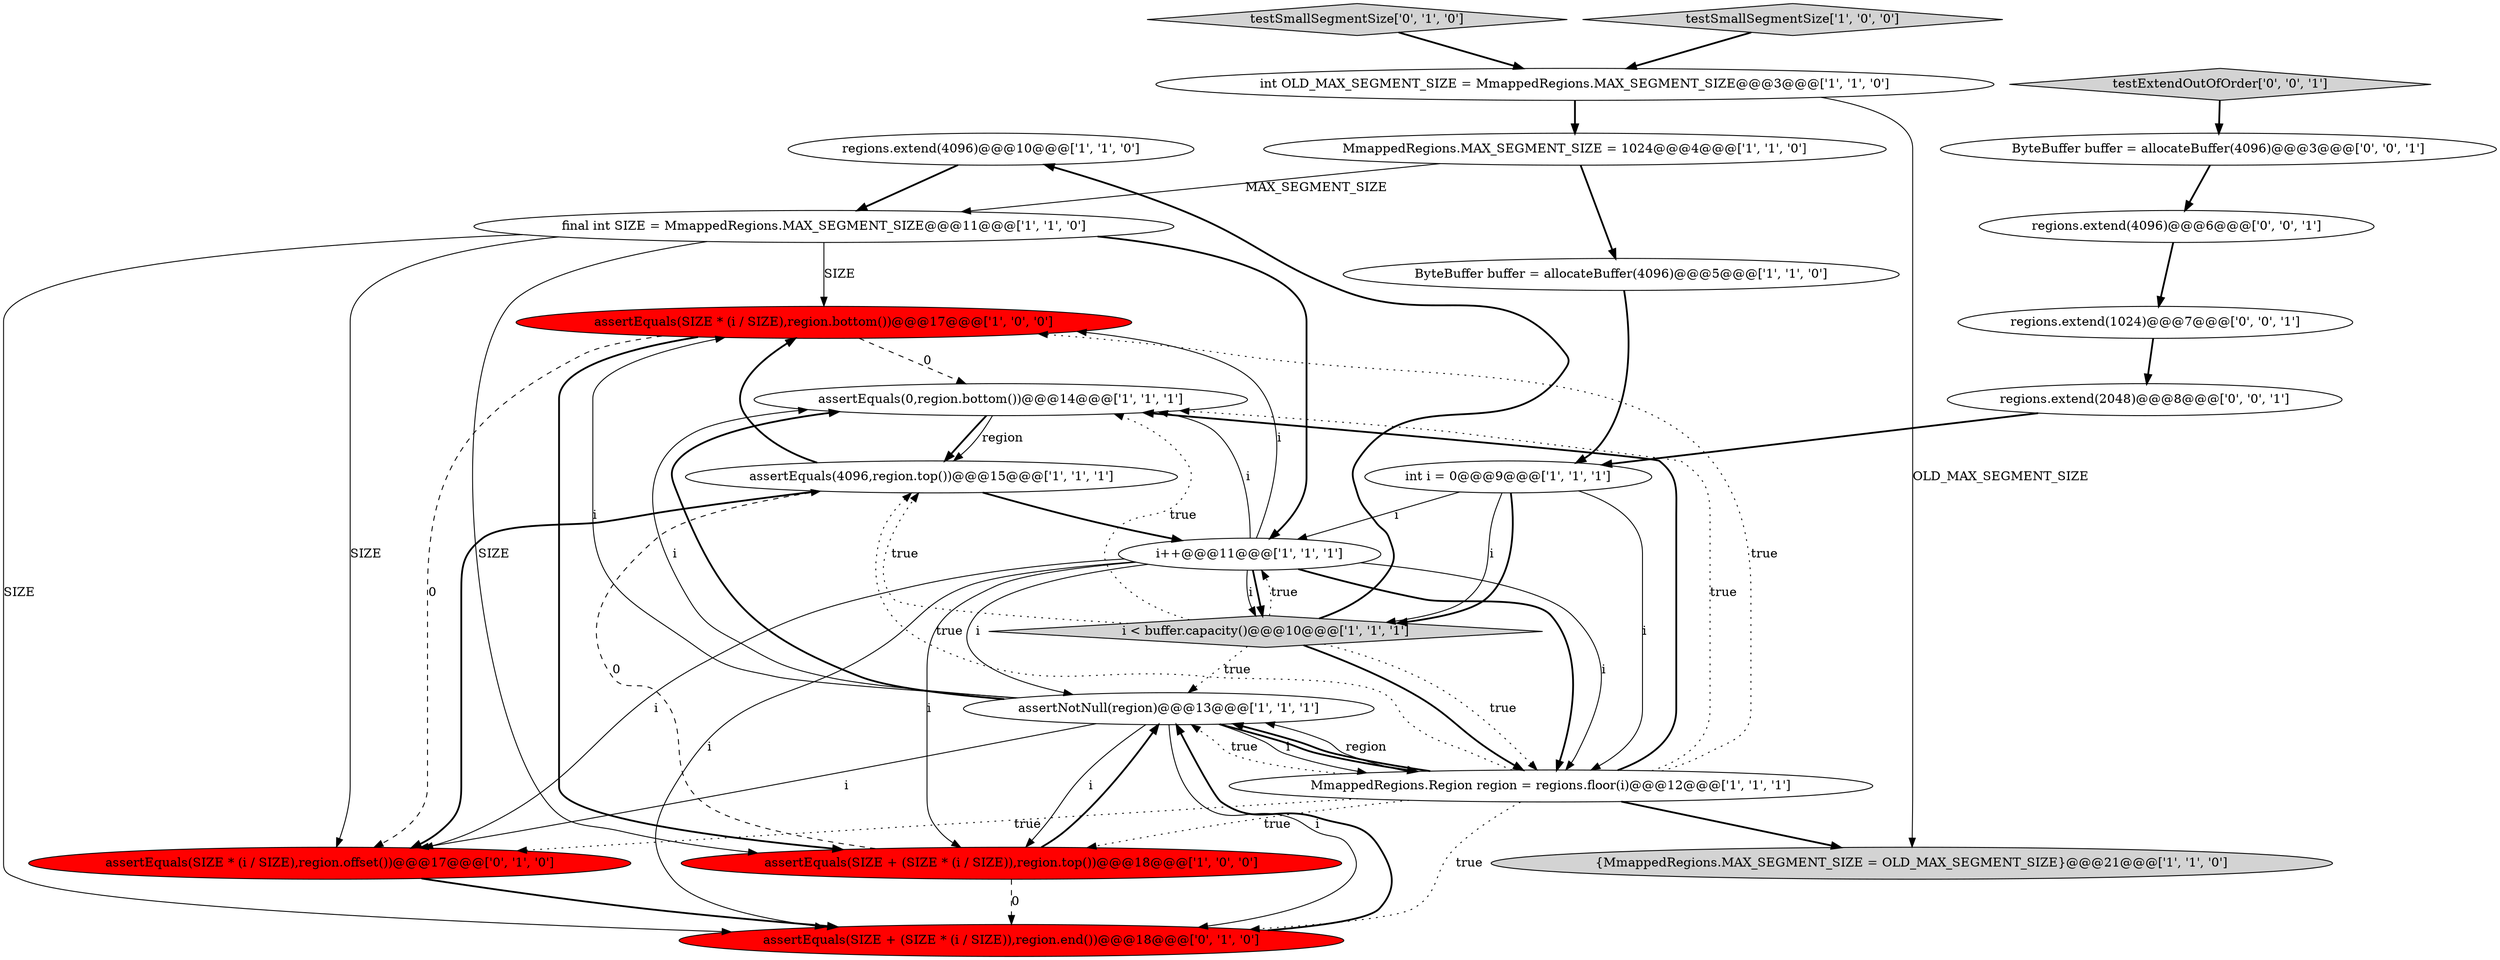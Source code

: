 digraph {
14 [style = filled, label = "regions.extend(4096)@@@10@@@['1', '1', '0']", fillcolor = white, shape = ellipse image = "AAA0AAABBB1BBB"];
18 [style = filled, label = "testSmallSegmentSize['0', '1', '0']", fillcolor = lightgray, shape = diamond image = "AAA0AAABBB2BBB"];
4 [style = filled, label = "final int SIZE = MmappedRegions.MAX_SEGMENT_SIZE@@@11@@@['1', '1', '0']", fillcolor = white, shape = ellipse image = "AAA0AAABBB1BBB"];
13 [style = filled, label = "i < buffer.capacity()@@@10@@@['1', '1', '1']", fillcolor = lightgray, shape = diamond image = "AAA0AAABBB1BBB"];
23 [style = filled, label = "ByteBuffer buffer = allocateBuffer(4096)@@@3@@@['0', '0', '1']", fillcolor = white, shape = ellipse image = "AAA0AAABBB3BBB"];
15 [style = filled, label = "int OLD_MAX_SEGMENT_SIZE = MmappedRegions.MAX_SEGMENT_SIZE@@@3@@@['1', '1', '0']", fillcolor = white, shape = ellipse image = "AAA0AAABBB1BBB"];
11 [style = filled, label = "MmappedRegions.Region region = regions.floor(i)@@@12@@@['1', '1', '1']", fillcolor = white, shape = ellipse image = "AAA0AAABBB1BBB"];
2 [style = filled, label = "assertEquals(SIZE * (i / SIZE),region.bottom())@@@17@@@['1', '0', '0']", fillcolor = red, shape = ellipse image = "AAA1AAABBB1BBB"];
12 [style = filled, label = "{MmappedRegions.MAX_SEGMENT_SIZE = OLD_MAX_SEGMENT_SIZE}@@@21@@@['1', '1', '0']", fillcolor = lightgray, shape = ellipse image = "AAA0AAABBB1BBB"];
16 [style = filled, label = "assertEquals(SIZE + (SIZE * (i / SIZE)),region.end())@@@18@@@['0', '1', '0']", fillcolor = red, shape = ellipse image = "AAA1AAABBB2BBB"];
3 [style = filled, label = "assertNotNull(region)@@@13@@@['1', '1', '1']", fillcolor = white, shape = ellipse image = "AAA0AAABBB1BBB"];
19 [style = filled, label = "testExtendOutOfOrder['0', '0', '1']", fillcolor = lightgray, shape = diamond image = "AAA0AAABBB3BBB"];
1 [style = filled, label = "assertEquals(0,region.bottom())@@@14@@@['1', '1', '1']", fillcolor = white, shape = ellipse image = "AAA0AAABBB1BBB"];
8 [style = filled, label = "int i = 0@@@9@@@['1', '1', '1']", fillcolor = white, shape = ellipse image = "AAA0AAABBB1BBB"];
10 [style = filled, label = "assertEquals(SIZE + (SIZE * (i / SIZE)),region.top())@@@18@@@['1', '0', '0']", fillcolor = red, shape = ellipse image = "AAA1AAABBB1BBB"];
17 [style = filled, label = "assertEquals(SIZE * (i / SIZE),region.offset())@@@17@@@['0', '1', '0']", fillcolor = red, shape = ellipse image = "AAA1AAABBB2BBB"];
0 [style = filled, label = "MmappedRegions.MAX_SEGMENT_SIZE = 1024@@@4@@@['1', '1', '0']", fillcolor = white, shape = ellipse image = "AAA0AAABBB1BBB"];
20 [style = filled, label = "regions.extend(4096)@@@6@@@['0', '0', '1']", fillcolor = white, shape = ellipse image = "AAA0AAABBB3BBB"];
6 [style = filled, label = "ByteBuffer buffer = allocateBuffer(4096)@@@5@@@['1', '1', '0']", fillcolor = white, shape = ellipse image = "AAA0AAABBB1BBB"];
22 [style = filled, label = "regions.extend(1024)@@@7@@@['0', '0', '1']", fillcolor = white, shape = ellipse image = "AAA0AAABBB3BBB"];
5 [style = filled, label = "testSmallSegmentSize['1', '0', '0']", fillcolor = lightgray, shape = diamond image = "AAA0AAABBB1BBB"];
7 [style = filled, label = "i++@@@11@@@['1', '1', '1']", fillcolor = white, shape = ellipse image = "AAA0AAABBB1BBB"];
9 [style = filled, label = "assertEquals(4096,region.top())@@@15@@@['1', '1', '1']", fillcolor = white, shape = ellipse image = "AAA0AAABBB1BBB"];
21 [style = filled, label = "regions.extend(2048)@@@8@@@['0', '0', '1']", fillcolor = white, shape = ellipse image = "AAA0AAABBB3BBB"];
7->13 [style = bold, label=""];
16->3 [style = bold, label=""];
8->11 [style = solid, label="i"];
3->2 [style = solid, label="i"];
4->16 [style = solid, label="SIZE"];
23->20 [style = bold, label=""];
7->11 [style = bold, label=""];
3->16 [style = solid, label="i"];
3->1 [style = bold, label=""];
13->3 [style = dotted, label="true"];
7->3 [style = solid, label="i"];
4->17 [style = solid, label="SIZE"];
0->6 [style = bold, label=""];
11->1 [style = bold, label=""];
9->2 [style = bold, label=""];
7->2 [style = solid, label="i"];
11->10 [style = dotted, label="true"];
15->12 [style = solid, label="OLD_MAX_SEGMENT_SIZE"];
11->1 [style = dotted, label="true"];
7->1 [style = solid, label="i"];
18->15 [style = bold, label=""];
3->11 [style = bold, label=""];
22->21 [style = bold, label=""];
21->8 [style = bold, label=""];
11->17 [style = dotted, label="true"];
5->15 [style = bold, label=""];
10->3 [style = bold, label=""];
9->17 [style = bold, label=""];
11->9 [style = dotted, label="true"];
11->12 [style = bold, label=""];
3->1 [style = solid, label="i"];
13->7 [style = dotted, label="true"];
7->11 [style = solid, label="i"];
7->10 [style = solid, label="i"];
9->7 [style = bold, label=""];
2->10 [style = bold, label=""];
0->4 [style = solid, label="MAX_SEGMENT_SIZE"];
2->17 [style = dashed, label="0"];
13->11 [style = bold, label=""];
7->16 [style = solid, label="i"];
11->3 [style = solid, label="region"];
4->7 [style = bold, label=""];
1->9 [style = bold, label=""];
8->13 [style = solid, label="i"];
20->22 [style = bold, label=""];
7->13 [style = solid, label="i"];
10->9 [style = dashed, label="0"];
3->10 [style = solid, label="i"];
13->1 [style = dotted, label="true"];
7->17 [style = solid, label="i"];
4->10 [style = solid, label="SIZE"];
3->17 [style = solid, label="i"];
11->2 [style = dotted, label="true"];
11->3 [style = bold, label=""];
19->23 [style = bold, label=""];
15->0 [style = bold, label=""];
6->8 [style = bold, label=""];
11->16 [style = dotted, label="true"];
4->2 [style = solid, label="SIZE"];
13->11 [style = dotted, label="true"];
3->11 [style = solid, label="i"];
10->16 [style = dashed, label="0"];
2->1 [style = dashed, label="0"];
1->9 [style = solid, label="region"];
11->3 [style = dotted, label="true"];
8->7 [style = solid, label="i"];
13->14 [style = bold, label=""];
17->16 [style = bold, label=""];
8->13 [style = bold, label=""];
14->4 [style = bold, label=""];
13->9 [style = dotted, label="true"];
}
